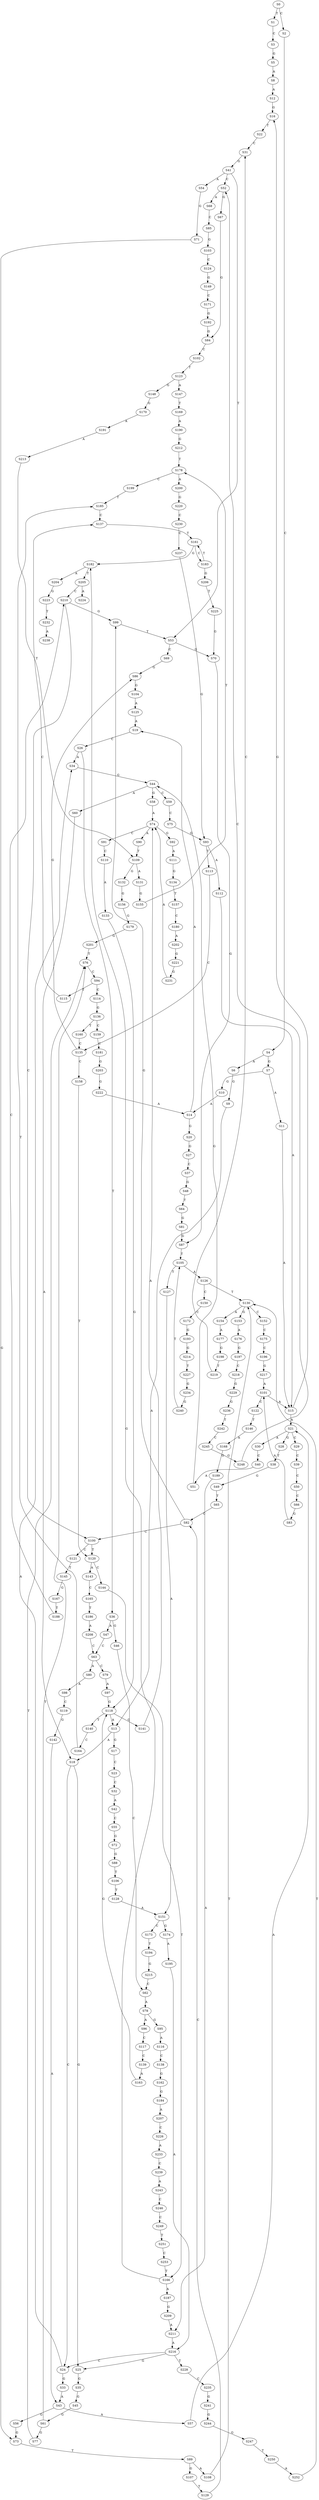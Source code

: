 strict digraph  {
	S0 -> S1 [ label = T ];
	S0 -> S2 [ label = C ];
	S1 -> S3 [ label = C ];
	S2 -> S4 [ label = C ];
	S3 -> S5 [ label = G ];
	S4 -> S6 [ label = A ];
	S4 -> S7 [ label = G ];
	S5 -> S8 [ label = A ];
	S6 -> S9 [ label = G ];
	S7 -> S10 [ label = G ];
	S7 -> S11 [ label = A ];
	S8 -> S12 [ label = A ];
	S9 -> S13 [ label = A ];
	S10 -> S14 [ label = A ];
	S11 -> S15 [ label = A ];
	S12 -> S16 [ label = G ];
	S13 -> S17 [ label = G ];
	S13 -> S18 [ label = A ];
	S14 -> S19 [ label = A ];
	S14 -> S20 [ label = G ];
	S15 -> S21 [ label = A ];
	S15 -> S16 [ label = G ];
	S16 -> S22 [ label = T ];
	S17 -> S23 [ label = C ];
	S18 -> S24 [ label = C ];
	S18 -> S25 [ label = G ];
	S19 -> S26 [ label = C ];
	S20 -> S27 [ label = G ];
	S21 -> S28 [ label = G ];
	S21 -> S29 [ label = C ];
	S21 -> S30 [ label = A ];
	S22 -> S31 [ label = C ];
	S23 -> S32 [ label = C ];
	S24 -> S33 [ label = G ];
	S24 -> S34 [ label = A ];
	S25 -> S35 [ label = G ];
	S26 -> S34 [ label = A ];
	S26 -> S36 [ label = T ];
	S27 -> S37 [ label = C ];
	S28 -> S38 [ label = T ];
	S29 -> S39 [ label = C ];
	S30 -> S40 [ label = C ];
	S31 -> S41 [ label = G ];
	S32 -> S42 [ label = A ];
	S33 -> S43 [ label = A ];
	S34 -> S44 [ label = G ];
	S35 -> S45 [ label = G ];
	S36 -> S46 [ label = G ];
	S36 -> S47 [ label = A ];
	S37 -> S48 [ label = G ];
	S38 -> S49 [ label = G ];
	S39 -> S50 [ label = C ];
	S40 -> S51 [ label = A ];
	S41 -> S52 [ label = C ];
	S41 -> S53 [ label = T ];
	S41 -> S54 [ label = A ];
	S42 -> S55 [ label = C ];
	S43 -> S56 [ label = G ];
	S43 -> S57 [ label = A ];
	S44 -> S58 [ label = G ];
	S44 -> S59 [ label = C ];
	S44 -> S60 [ label = A ];
	S45 -> S61 [ label = G ];
	S46 -> S62 [ label = C ];
	S47 -> S63 [ label = C ];
	S48 -> S64 [ label = T ];
	S49 -> S65 [ label = T ];
	S50 -> S66 [ label = C ];
	S51 -> S44 [ label = G ];
	S52 -> S67 [ label = G ];
	S52 -> S68 [ label = A ];
	S53 -> S69 [ label = C ];
	S53 -> S70 [ label = G ];
	S54 -> S71 [ label = G ];
	S55 -> S72 [ label = G ];
	S56 -> S73 [ label = G ];
	S57 -> S21 [ label = A ];
	S58 -> S74 [ label = A ];
	S59 -> S75 [ label = C ];
	S60 -> S18 [ label = A ];
	S61 -> S76 [ label = T ];
	S61 -> S77 [ label = G ];
	S62 -> S78 [ label = A ];
	S63 -> S79 [ label = C ];
	S63 -> S80 [ label = A ];
	S64 -> S81 [ label = G ];
	S65 -> S82 [ label = C ];
	S66 -> S83 [ label = G ];
	S67 -> S84 [ label = G ];
	S68 -> S85 [ label = C ];
	S69 -> S86 [ label = G ];
	S70 -> S87 [ label = G ];
	S71 -> S73 [ label = G ];
	S72 -> S88 [ label = G ];
	S73 -> S89 [ label = T ];
	S74 -> S90 [ label = A ];
	S74 -> S91 [ label = C ];
	S74 -> S92 [ label = G ];
	S75 -> S93 [ label = G ];
	S76 -> S94 [ label = C ];
	S77 -> S76 [ label = T ];
	S78 -> S95 [ label = G ];
	S78 -> S96 [ label = A ];
	S79 -> S97 [ label = A ];
	S80 -> S98 [ label = A ];
	S81 -> S87 [ label = G ];
	S82 -> S99 [ label = G ];
	S82 -> S100 [ label = C ];
	S83 -> S101 [ label = A ];
	S84 -> S102 [ label = C ];
	S85 -> S103 [ label = G ];
	S86 -> S104 [ label = G ];
	S87 -> S105 [ label = T ];
	S88 -> S106 [ label = T ];
	S89 -> S107 [ label = G ];
	S89 -> S108 [ label = A ];
	S90 -> S109 [ label = T ];
	S91 -> S110 [ label = C ];
	S92 -> S111 [ label = A ];
	S93 -> S112 [ label = A ];
	S93 -> S113 [ label = T ];
	S94 -> S114 [ label = C ];
	S94 -> S115 [ label = T ];
	S95 -> S116 [ label = A ];
	S96 -> S117 [ label = C ];
	S97 -> S118 [ label = G ];
	S98 -> S119 [ label = C ];
	S99 -> S53 [ label = T ];
	S100 -> S120 [ label = T ];
	S100 -> S121 [ label = C ];
	S101 -> S15 [ label = A ];
	S101 -> S122 [ label = C ];
	S102 -> S123 [ label = T ];
	S103 -> S124 [ label = C ];
	S104 -> S125 [ label = A ];
	S105 -> S126 [ label = A ];
	S105 -> S127 [ label = T ];
	S106 -> S128 [ label = T ];
	S107 -> S129 [ label = T ];
	S108 -> S130 [ label = T ];
	S109 -> S131 [ label = A ];
	S109 -> S132 [ label = G ];
	S110 -> S133 [ label = A ];
	S111 -> S134 [ label = G ];
	S112 -> S15 [ label = A ];
	S113 -> S135 [ label = C ];
	S114 -> S136 [ label = G ];
	S115 -> S137 [ label = C ];
	S116 -> S138 [ label = C ];
	S117 -> S139 [ label = C ];
	S118 -> S140 [ label = T ];
	S118 -> S141 [ label = G ];
	S118 -> S13 [ label = A ];
	S119 -> S142 [ label = G ];
	S120 -> S143 [ label = A ];
	S120 -> S144 [ label = C ];
	S121 -> S145 [ label = T ];
	S122 -> S146 [ label = T ];
	S123 -> S147 [ label = A ];
	S123 -> S148 [ label = G ];
	S124 -> S149 [ label = G ];
	S125 -> S19 [ label = A ];
	S126 -> S130 [ label = T ];
	S126 -> S150 [ label = C ];
	S127 -> S151 [ label = A ];
	S128 -> S151 [ label = A ];
	S129 -> S82 [ label = C ];
	S130 -> S152 [ label = C ];
	S130 -> S153 [ label = G ];
	S130 -> S154 [ label = A ];
	S131 -> S155 [ label = G ];
	S132 -> S156 [ label = G ];
	S133 -> S118 [ label = G ];
	S134 -> S157 [ label = T ];
	S135 -> S158 [ label = C ];
	S135 -> S86 [ label = G ];
	S136 -> S159 [ label = C ];
	S136 -> S160 [ label = T ];
	S137 -> S161 [ label = T ];
	S138 -> S162 [ label = G ];
	S139 -> S163 [ label = A ];
	S140 -> S164 [ label = C ];
	S141 -> S74 [ label = A ];
	S142 -> S43 [ label = A ];
	S143 -> S165 [ label = C ];
	S144 -> S166 [ label = T ];
	S145 -> S167 [ label = G ];
	S146 -> S168 [ label = A ];
	S147 -> S169 [ label = T ];
	S148 -> S170 [ label = G ];
	S149 -> S171 [ label = C ];
	S150 -> S172 [ label = C ];
	S151 -> S173 [ label = C ];
	S151 -> S174 [ label = G ];
	S152 -> S175 [ label = C ];
	S153 -> S176 [ label = A ];
	S154 -> S177 [ label = A ];
	S155 -> S178 [ label = T ];
	S156 -> S179 [ label = G ];
	S157 -> S180 [ label = C ];
	S158 -> S120 [ label = T ];
	S159 -> S181 [ label = C ];
	S160 -> S135 [ label = C ];
	S161 -> S182 [ label = G ];
	S161 -> S183 [ label = C ];
	S162 -> S184 [ label = G ];
	S163 -> S118 [ label = G ];
	S164 -> S185 [ label = T ];
	S165 -> S186 [ label = T ];
	S166 -> S187 [ label = A ];
	S166 -> S182 [ label = G ];
	S167 -> S188 [ label = T ];
	S168 -> S189 [ label = G ];
	S169 -> S190 [ label = A ];
	S170 -> S191 [ label = A ];
	S171 -> S192 [ label = G ];
	S172 -> S193 [ label = G ];
	S173 -> S194 [ label = T ];
	S174 -> S195 [ label = A ];
	S175 -> S196 [ label = C ];
	S176 -> S197 [ label = G ];
	S177 -> S198 [ label = G ];
	S178 -> S199 [ label = C ];
	S178 -> S200 [ label = A ];
	S179 -> S201 [ label = G ];
	S180 -> S202 [ label = A ];
	S181 -> S203 [ label = G ];
	S182 -> S204 [ label = A ];
	S182 -> S205 [ label = T ];
	S183 -> S161 [ label = T ];
	S183 -> S206 [ label = G ];
	S184 -> S207 [ label = A ];
	S185 -> S137 [ label = C ];
	S186 -> S208 [ label = A ];
	S187 -> S209 [ label = G ];
	S188 -> S210 [ label = C ];
	S189 -> S211 [ label = A ];
	S190 -> S212 [ label = G ];
	S191 -> S213 [ label = A ];
	S192 -> S84 [ label = G ];
	S193 -> S214 [ label = G ];
	S194 -> S215 [ label = G ];
	S195 -> S216 [ label = A ];
	S196 -> S217 [ label = G ];
	S197 -> S218 [ label = C ];
	S198 -> S219 [ label = T ];
	S199 -> S185 [ label = T ];
	S200 -> S220 [ label = G ];
	S201 -> S76 [ label = T ];
	S202 -> S221 [ label = G ];
	S203 -> S222 [ label = G ];
	S204 -> S223 [ label = G ];
	S205 -> S224 [ label = A ];
	S205 -> S210 [ label = C ];
	S206 -> S225 [ label = T ];
	S207 -> S226 [ label = C ];
	S208 -> S63 [ label = C ];
	S209 -> S211 [ label = A ];
	S210 -> S100 [ label = C ];
	S210 -> S99 [ label = G ];
	S211 -> S216 [ label = A ];
	S212 -> S178 [ label = T ];
	S213 -> S109 [ label = T ];
	S214 -> S227 [ label = T ];
	S215 -> S62 [ label = C ];
	S216 -> S228 [ label = T ];
	S216 -> S24 [ label = C ];
	S216 -> S25 [ label = G ];
	S217 -> S101 [ label = A ];
	S218 -> S229 [ label = G ];
	S219 -> S31 [ label = C ];
	S220 -> S230 [ label = C ];
	S221 -> S231 [ label = G ];
	S222 -> S14 [ label = A ];
	S223 -> S232 [ label = T ];
	S225 -> S70 [ label = G ];
	S226 -> S233 [ label = A ];
	S227 -> S234 [ label = G ];
	S228 -> S235 [ label = C ];
	S229 -> S236 [ label = G ];
	S230 -> S237 [ label = C ];
	S231 -> S74 [ label = A ];
	S232 -> S238 [ label = A ];
	S233 -> S239 [ label = C ];
	S234 -> S240 [ label = G ];
	S235 -> S241 [ label = G ];
	S236 -> S242 [ label = T ];
	S237 -> S93 [ label = G ];
	S239 -> S243 [ label = A ];
	S240 -> S105 [ label = T ];
	S241 -> S244 [ label = G ];
	S242 -> S245 [ label = C ];
	S243 -> S246 [ label = C ];
	S244 -> S247 [ label = G ];
	S245 -> S248 [ label = G ];
	S246 -> S249 [ label = C ];
	S247 -> S250 [ label = T ];
	S248 -> S52 [ label = C ];
	S249 -> S251 [ label = T ];
	S250 -> S252 [ label = A ];
	S251 -> S253 [ label = C ];
	S252 -> S130 [ label = T ];
	S253 -> S166 [ label = T ];
}
